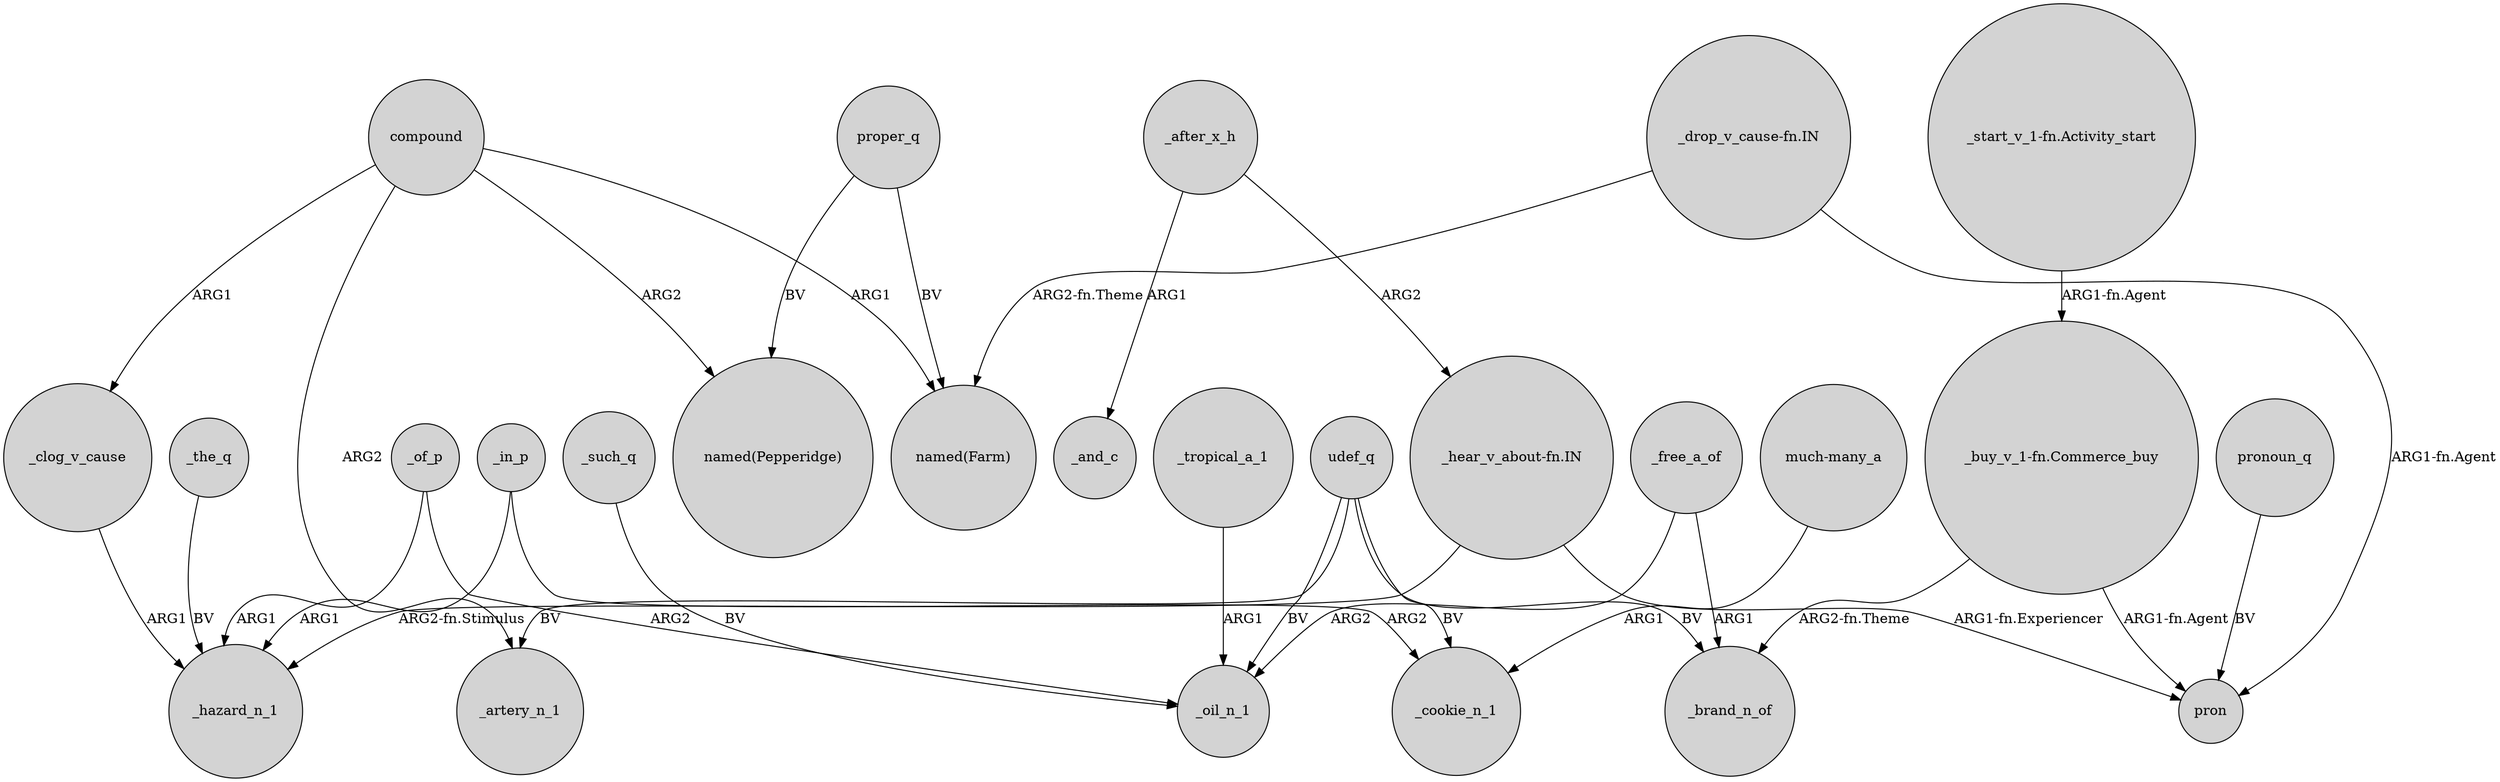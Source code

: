 digraph {
	node [shape=circle style=filled]
	_clog_v_cause -> _hazard_n_1 [label=ARG1]
	_the_q -> _hazard_n_1 [label=BV]
	compound -> "named(Farm)" [label=ARG1]
	_of_p -> _oil_n_1 [label=ARG2]
	udef_q -> _artery_n_1 [label=BV]
	"_buy_v_1-fn.Commerce_buy" -> pron [label="ARG1-fn.Agent"]
	"_buy_v_1-fn.Commerce_buy" -> _brand_n_of [label="ARG2-fn.Theme"]
	_of_p -> _hazard_n_1 [label=ARG1]
	proper_q -> "named(Pepperidge)" [label=BV]
	_such_q -> _oil_n_1 [label=BV]
	"_hear_v_about-fn.IN" -> _hazard_n_1 [label="ARG2-fn.Stimulus"]
	"_drop_v_cause-fn.IN" -> pron [label="ARG1-fn.Agent"]
	udef_q -> _cookie_n_1 [label=BV]
	"_drop_v_cause-fn.IN" -> "named(Farm)" [label="ARG2-fn.Theme"]
	_tropical_a_1 -> _oil_n_1 [label=ARG1]
	_in_p -> _cookie_n_1 [label=ARG2]
	pronoun_q -> pron [label=BV]
	"_start_v_1-fn.Activity_start" -> "_buy_v_1-fn.Commerce_buy" [label="ARG1-fn.Agent"]
	_after_x_h -> "_hear_v_about-fn.IN" [label=ARG2]
	compound -> _clog_v_cause [label=ARG1]
	compound -> _artery_n_1 [label=ARG2]
	udef_q -> _oil_n_1 [label=BV]
	proper_q -> "named(Farm)" [label=BV]
	udef_q -> _brand_n_of [label=BV]
	_free_a_of -> _oil_n_1 [label=ARG2]
	"much-many_a" -> _cookie_n_1 [label=ARG1]
	_free_a_of -> _brand_n_of [label=ARG1]
	"_hear_v_about-fn.IN" -> pron [label="ARG1-fn.Experiencer"]
	compound -> "named(Pepperidge)" [label=ARG2]
	_in_p -> _hazard_n_1 [label=ARG1]
	_after_x_h -> _and_c [label=ARG1]
}
